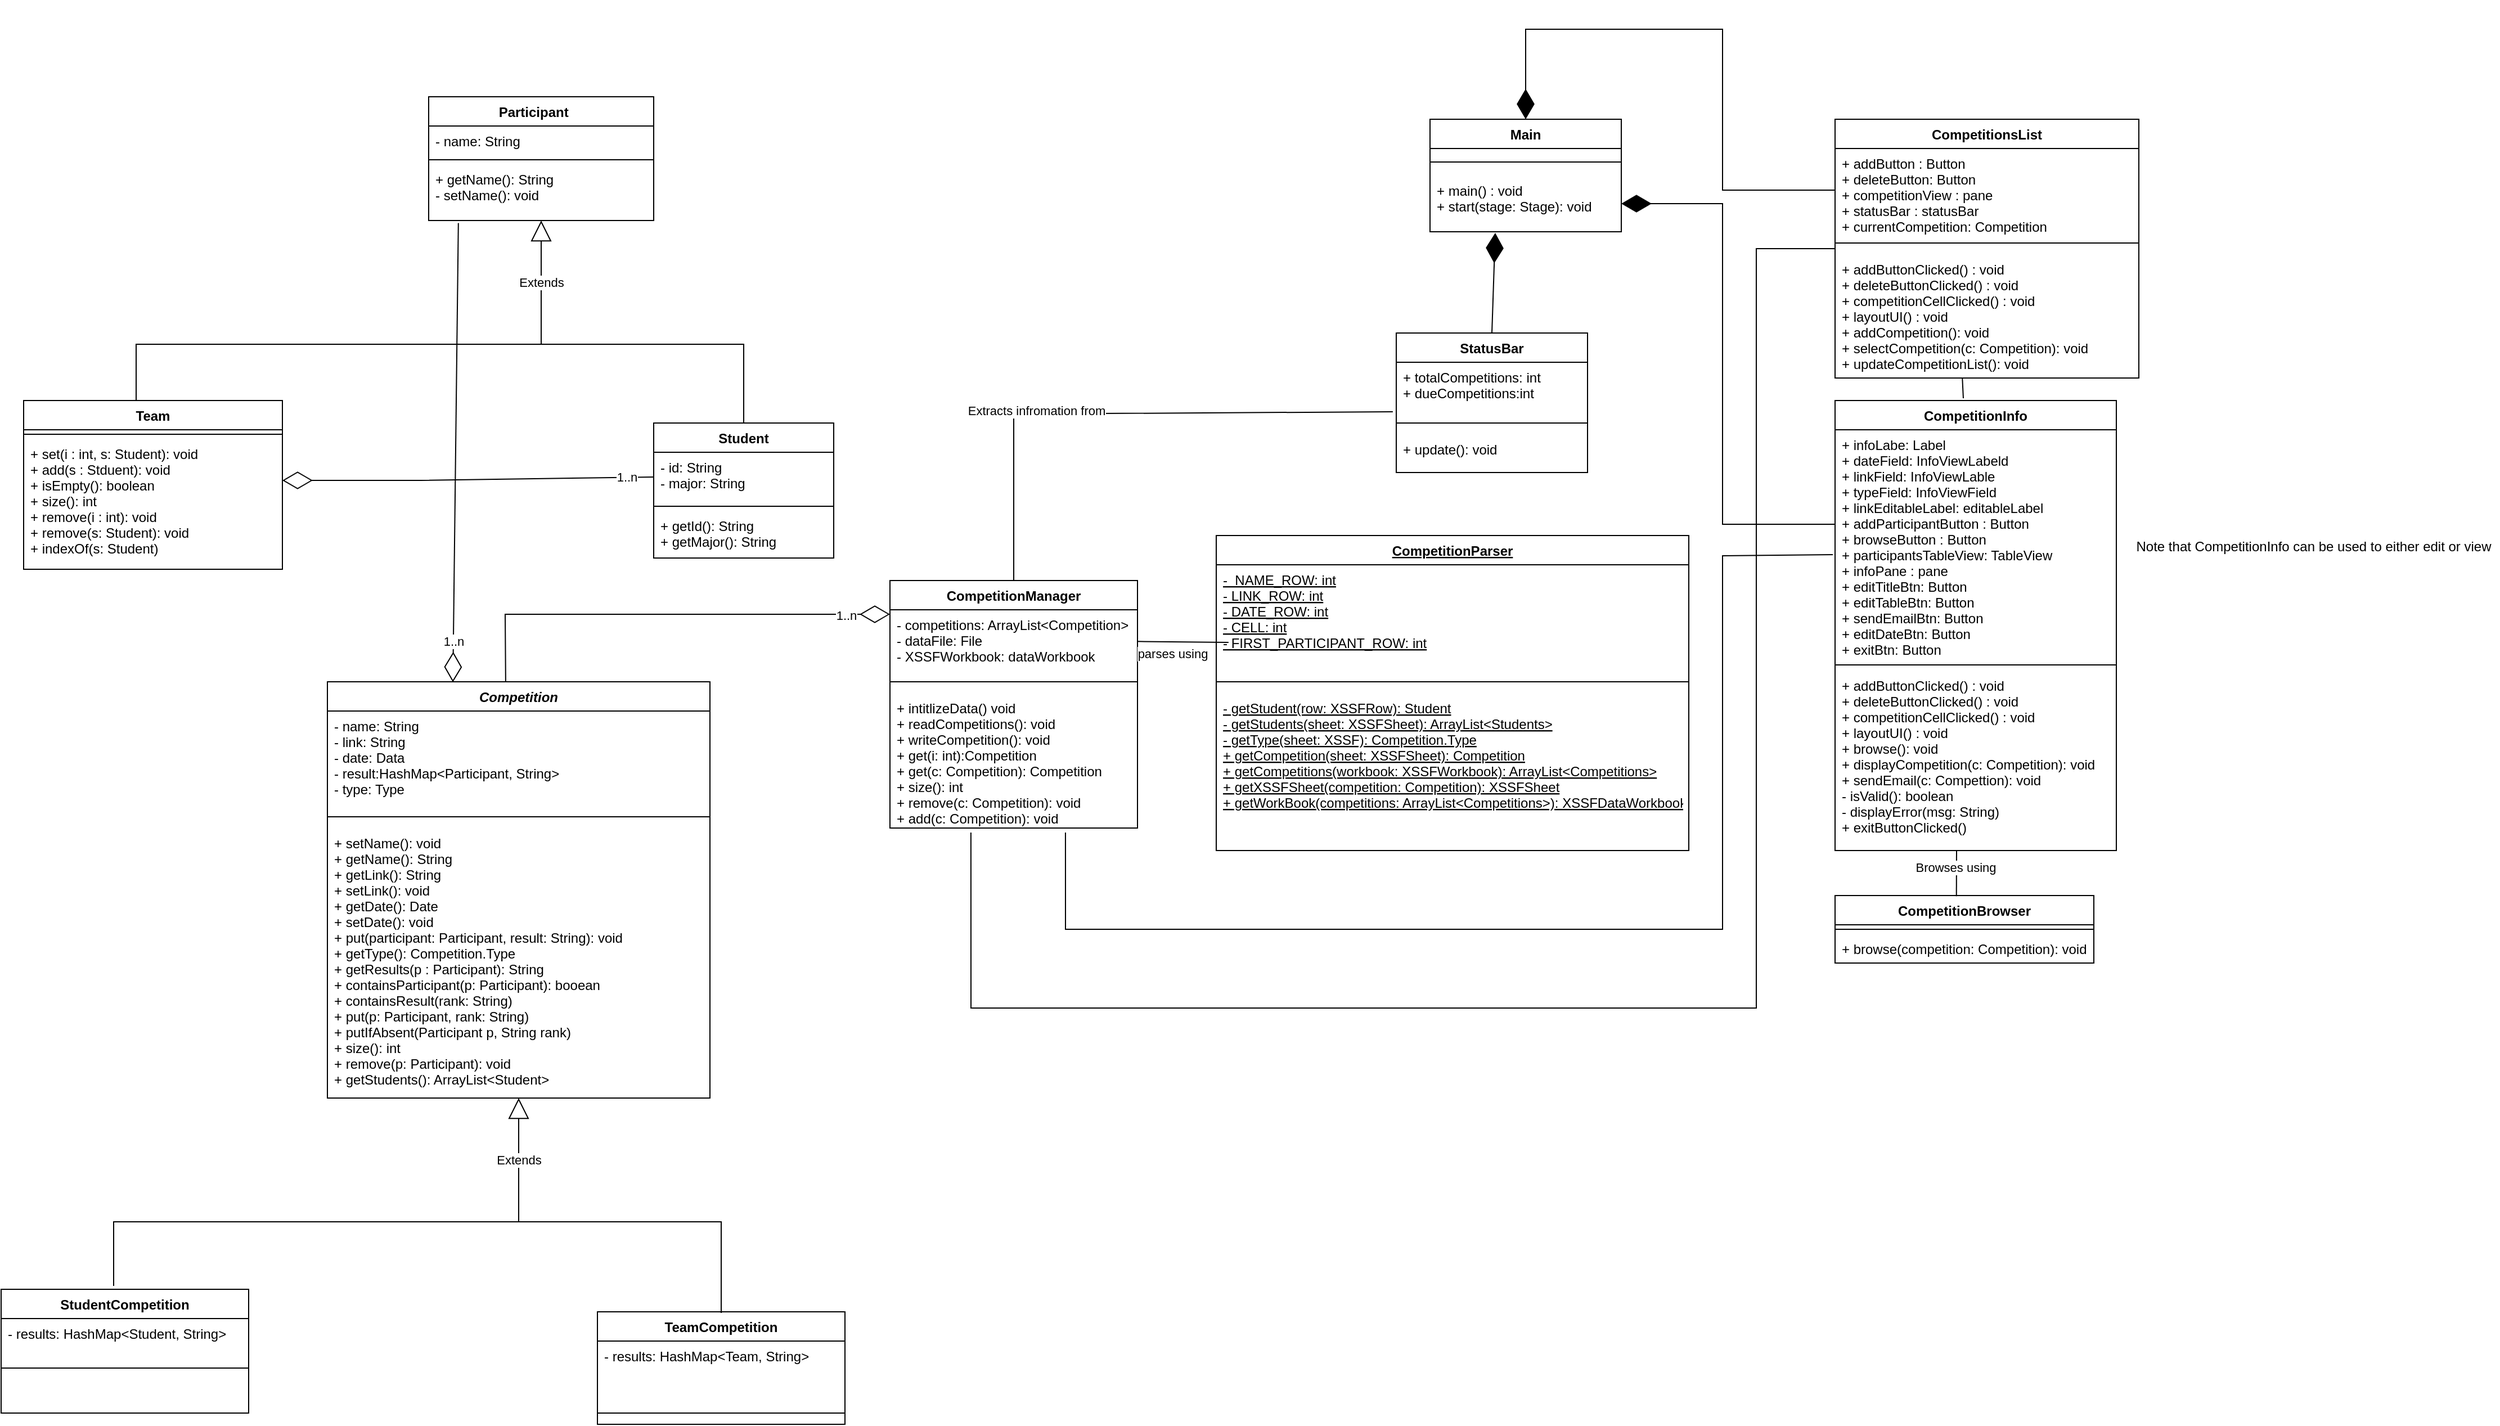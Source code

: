 <mxfile version="15.8.5" type="device"><diagram id="GxxrP0lvxAbWxJMTPrHu" name="Page-1"><mxGraphModel dx="2519" dy="1574" grid="1" gridSize="10" guides="1" tooltips="1" connect="1" arrows="1" fold="1" page="1" pageScale="1" pageWidth="827" pageHeight="1169" math="0" shadow="0"><root><mxCell id="0"/><mxCell id="1" parent="0"/><mxCell id="EJnaUkzqWR3YQyQ7dOgF-1" value="Main" style="swimlane;fontStyle=1;align=center;verticalAlign=top;childLayout=stackLayout;horizontal=1;startSize=26;horizontalStack=0;resizeParent=1;resizeParentMax=0;resizeLast=0;collapsible=1;marginBottom=0;" parent="1" vertex="1"><mxGeometry x="100" width="170" height="100" as="geometry"/></mxCell><mxCell id="EJnaUkzqWR3YQyQ7dOgF-3" value="" style="line;strokeWidth=1;fillColor=none;align=left;verticalAlign=middle;spacingTop=-1;spacingLeft=3;spacingRight=3;rotatable=0;labelPosition=right;points=[];portConstraint=eastwest;" parent="EJnaUkzqWR3YQyQ7dOgF-1" vertex="1"><mxGeometry y="26" width="170" height="24" as="geometry"/></mxCell><mxCell id="QGG74kZx5etVXOkYBk9g-1" value="+ main() : void&#xA;+ start(stage: Stage): void&#xA;" style="text;strokeColor=none;fillColor=none;align=left;verticalAlign=top;spacingLeft=4;spacingRight=4;overflow=hidden;rotatable=0;points=[[0,0.5],[1,0.5]];portConstraint=eastwest;fontStyle=0" parent="EJnaUkzqWR3YQyQ7dOgF-1" vertex="1"><mxGeometry y="50" width="170" height="50" as="geometry"/></mxCell><mxCell id="EJnaUkzqWR3YQyQ7dOgF-13" value="CompetitionsList" style="swimlane;fontStyle=1;align=center;verticalAlign=top;childLayout=stackLayout;horizontal=1;startSize=26;horizontalStack=0;resizeParent=1;resizeParentMax=0;resizeLast=0;collapsible=1;marginBottom=0;" parent="1" vertex="1"><mxGeometry x="460" width="270" height="230" as="geometry"/></mxCell><mxCell id="QGG74kZx5etVXOkYBk9g-5" value="+ addButton : Button&#xA;+ deleteButton: Button&#xA;+ competitionView : pane&#xA;+ statusBar : statusBar&#xA;+ currentCompetition: Competition&#xA;" style="text;strokeColor=none;fillColor=none;align=left;verticalAlign=top;spacingLeft=4;spacingRight=4;overflow=hidden;rotatable=0;points=[[0,0.5],[1,0.5]];portConstraint=eastwest;" parent="EJnaUkzqWR3YQyQ7dOgF-13" vertex="1"><mxGeometry y="26" width="270" height="74" as="geometry"/></mxCell><mxCell id="EJnaUkzqWR3YQyQ7dOgF-15" value="" style="line;strokeWidth=1;fillColor=none;align=left;verticalAlign=middle;spacingTop=-1;spacingLeft=3;spacingRight=3;rotatable=0;labelPosition=right;points=[];portConstraint=eastwest;" parent="EJnaUkzqWR3YQyQ7dOgF-13" vertex="1"><mxGeometry y="100" width="270" height="20" as="geometry"/></mxCell><mxCell id="EJnaUkzqWR3YQyQ7dOgF-16" value="+ addButtonClicked() : void&#xA;+ deleteButtonClicked() : void&#xA;+ competitionCellClicked() : void&#xA;+ layoutUI() : void&#xA;+ addCompetition(): void&#xA;+ selectCompetition(c: Competition): void&#xA;+ updateCompetitionList(): void&#xA;&#xA;&#xA;&#xA;&#xA;" style="text;strokeColor=none;fillColor=none;align=left;verticalAlign=top;spacingLeft=4;spacingRight=4;overflow=hidden;rotatable=0;points=[[0,0.5],[1,0.5]];portConstraint=eastwest;" parent="EJnaUkzqWR3YQyQ7dOgF-13" vertex="1"><mxGeometry y="120" width="270" height="110" as="geometry"/></mxCell><mxCell id="EJnaUkzqWR3YQyQ7dOgF-33" value="Competition" style="swimlane;fontStyle=3;align=center;verticalAlign=top;childLayout=stackLayout;horizontal=1;startSize=26;horizontalStack=0;resizeParent=1;resizeParentMax=0;resizeLast=0;collapsible=1;marginBottom=0;" parent="1" vertex="1"><mxGeometry x="-880" y="500" width="340" height="370" as="geometry"/></mxCell><mxCell id="EJnaUkzqWR3YQyQ7dOgF-34" value="- name: String&#xA;- link: String&#xA;- date: Data&#xA;- result:HashMap&lt;Participant, String&gt;&#xA;- type: Type" style="text;strokeColor=none;fillColor=none;align=left;verticalAlign=top;spacingLeft=4;spacingRight=4;overflow=hidden;rotatable=0;points=[[0,0.5],[1,0.5]];portConstraint=eastwest;fontStyle=0" parent="EJnaUkzqWR3YQyQ7dOgF-33" vertex="1"><mxGeometry y="26" width="340" height="84" as="geometry"/></mxCell><mxCell id="EJnaUkzqWR3YQyQ7dOgF-35" value="" style="line;strokeWidth=1;fillColor=none;align=left;verticalAlign=middle;spacingTop=-1;spacingLeft=3;spacingRight=3;rotatable=0;labelPosition=right;points=[];portConstraint=eastwest;" parent="EJnaUkzqWR3YQyQ7dOgF-33" vertex="1"><mxGeometry y="110" width="340" height="20" as="geometry"/></mxCell><mxCell id="EJnaUkzqWR3YQyQ7dOgF-36" value="+ setName(): void&#xA;+ getName(): String&#xA;+ getLink(): String&#xA;+ setLink(): void&#xA;+ getDate(): Date&#xA;+ setDate(): void&#xA;+ put(participant: Participant, result: String): void&#xA;+ getType(): Competition.Type&#xA;+ getResults(p : Participant): String&#xA;+ containsParticipant(p: Participant): booean&#xA;+ containsResult(rank: String)&#xA;+ put(p: Participant, rank: String)&#xA;+ putIfAbsent(Participant p, String rank)&#xA;+ size(): int&#xA;+ remove(p: Participant): void&#xA;+ getStudents(): ArrayList&lt;Student&gt;&#xA;&#xA;&#xA;&#xA;&#xA;&#xA;" style="text;strokeColor=none;fillColor=none;align=left;verticalAlign=top;spacingLeft=4;spacingRight=4;overflow=hidden;rotatable=0;points=[[0,0.5],[1,0.5]];portConstraint=eastwest;" parent="EJnaUkzqWR3YQyQ7dOgF-33" vertex="1"><mxGeometry y="130" width="340" height="240" as="geometry"/></mxCell><mxCell id="QGG74kZx5etVXOkYBk9g-6" value="CompetitionInfo" style="swimlane;fontStyle=1;align=center;verticalAlign=top;childLayout=stackLayout;horizontal=1;startSize=26;horizontalStack=0;resizeParent=1;resizeParentMax=0;resizeLast=0;collapsible=1;marginBottom=0;" parent="1" vertex="1"><mxGeometry x="460" y="250" width="250" height="400" as="geometry"/></mxCell><mxCell id="QGG74kZx5etVXOkYBk9g-7" value="+ infoLabe: Label&#xA;+ dateField: InfoViewLabeld&#xA;+ linkField: InfoViewLable&#xA;+ typeField: InfoViewField&#xA;+ linkEditableLabel: editableLabel&#xA;+ addParticipantButton : Button&#xA;+ browseButton : Button&#xA;+ participantsTableView: TableView&#xA;+ infoPane : pane&#xA;+ editTitleBtn: Button&#xA;+ editTableBtn: Button&#xA;+ sendEmailBtn: Button&#xA;+ editDateBtn: Button&#xA;+ exitBtn: Button&#xA;&#xA;&#xA;" style="text;strokeColor=none;fillColor=none;align=left;verticalAlign=top;spacingLeft=4;spacingRight=4;overflow=hidden;rotatable=0;points=[[0,0.5],[1,0.5]];portConstraint=eastwest;" parent="QGG74kZx5etVXOkYBk9g-6" vertex="1"><mxGeometry y="26" width="250" height="204" as="geometry"/></mxCell><mxCell id="QGG74kZx5etVXOkYBk9g-8" value="" style="line;strokeWidth=1;fillColor=none;align=left;verticalAlign=middle;spacingTop=-1;spacingLeft=3;spacingRight=3;rotatable=0;labelPosition=right;points=[];portConstraint=eastwest;" parent="QGG74kZx5etVXOkYBk9g-6" vertex="1"><mxGeometry y="230" width="250" height="10" as="geometry"/></mxCell><mxCell id="QGG74kZx5etVXOkYBk9g-9" value="+ addButtonClicked() : void&#xA;+ deleteButtonClicked() : void&#xA;+ competitionCellClicked() : void&#xA;+ layoutUI() : void&#xA;+ browse(): void&#xA;+ displayCompetition(c: Competition): void&#xA;+ sendEmail(c: Compettion): void&#xA;- isValid(): boolean&#xA;- displayError(msg: String)&#xA;+ exitButtonClicked()&#xA;" style="text;strokeColor=none;fillColor=none;align=left;verticalAlign=top;spacingLeft=4;spacingRight=4;overflow=hidden;rotatable=0;points=[[0,0.5],[1,0.5]];portConstraint=eastwest;" parent="QGG74kZx5etVXOkYBk9g-6" vertex="1"><mxGeometry y="240" width="250" height="160" as="geometry"/></mxCell><mxCell id="0c5YRF4WHMTncs785dVi-13" value="CompetitionManager" style="swimlane;fontStyle=1;align=center;verticalAlign=top;childLayout=stackLayout;horizontal=1;startSize=26;horizontalStack=0;resizeParent=1;resizeParentMax=0;resizeLast=0;collapsible=1;marginBottom=0;" parent="1" vertex="1"><mxGeometry x="-380" y="410" width="220" height="220" as="geometry"/></mxCell><mxCell id="0c5YRF4WHMTncs785dVi-14" value="- competitions: ArrayList&lt;Competition&gt;&#xA;- dataFile: File&#xA;- XSSFWorkbook: dataWorkbook&#xA;" style="text;strokeColor=none;fillColor=none;align=left;verticalAlign=top;spacingLeft=4;spacingRight=4;overflow=hidden;rotatable=0;points=[[0,0.5],[1,0.5]];portConstraint=eastwest;fontStyle=0" parent="0c5YRF4WHMTncs785dVi-13" vertex="1"><mxGeometry y="26" width="220" height="54" as="geometry"/></mxCell><mxCell id="0c5YRF4WHMTncs785dVi-15" value="" style="line;strokeWidth=1;fillColor=none;align=left;verticalAlign=middle;spacingTop=-1;spacingLeft=3;spacingRight=3;rotatable=0;labelPosition=right;points=[];portConstraint=eastwest;" parent="0c5YRF4WHMTncs785dVi-13" vertex="1"><mxGeometry y="80" width="220" height="20" as="geometry"/></mxCell><mxCell id="0c5YRF4WHMTncs785dVi-16" value="+ intitlizeData() void&#xA;+ readCompetitions(): void&#xA;+ writeCompetition(): void&#xA;+ get(i: int):Competition&#xA;+ get(c: Competition): Competition&#xA;+ size(): int&#xA;+ remove(c: Competition): void&#xA;+ add(c: Competition): void&#xA;&#xA;&#xA;" style="text;strokeColor=none;fillColor=none;align=left;verticalAlign=top;spacingLeft=4;spacingRight=4;overflow=hidden;rotatable=0;points=[[0,0.5],[1,0.5]];portConstraint=eastwest;" parent="0c5YRF4WHMTncs785dVi-13" vertex="1"><mxGeometry y="100" width="220" height="120" as="geometry"/></mxCell><mxCell id="0c5YRF4WHMTncs785dVi-21" value="TeamCompetition" style="swimlane;fontStyle=1;align=center;verticalAlign=top;childLayout=stackLayout;horizontal=1;startSize=26;horizontalStack=0;resizeParent=1;resizeParentMax=0;resizeLast=0;collapsible=1;marginBottom=0;" parent="1" vertex="1"><mxGeometry x="-640" y="1060" width="220" height="100" as="geometry"/></mxCell><mxCell id="0c5YRF4WHMTncs785dVi-22" value="- results: HashMap&lt;Team, String&gt;" style="text;strokeColor=none;fillColor=none;align=left;verticalAlign=top;spacingLeft=4;spacingRight=4;overflow=hidden;rotatable=0;points=[[0,0.5],[1,0.5]];portConstraint=eastwest;fontStyle=0" parent="0c5YRF4WHMTncs785dVi-21" vertex="1"><mxGeometry y="26" width="220" height="54" as="geometry"/></mxCell><mxCell id="0c5YRF4WHMTncs785dVi-23" value="" style="line;strokeWidth=1;fillColor=none;align=left;verticalAlign=middle;spacingTop=-1;spacingLeft=3;spacingRight=3;rotatable=0;labelPosition=right;points=[];portConstraint=eastwest;" parent="0c5YRF4WHMTncs785dVi-21" vertex="1"><mxGeometry y="80" width="220" height="20" as="geometry"/></mxCell><mxCell id="0c5YRF4WHMTncs785dVi-25" value="CompetitionParser" style="swimlane;fontStyle=5;align=center;verticalAlign=top;childLayout=stackLayout;horizontal=1;startSize=26;horizontalStack=0;resizeParent=1;resizeParentMax=0;resizeLast=0;collapsible=1;marginBottom=0;" parent="1" vertex="1"><mxGeometry x="-90" y="370" width="420" height="280" as="geometry"/></mxCell><mxCell id="0c5YRF4WHMTncs785dVi-26" value="-  NAME_ROW: int&#xA;-  LINK_ROW: int&#xA;-  DATE_ROW: int&#xA;-  CELL: int&#xA;- FIRST_PARTICIPANT_ROW: int&#xA;" style="text;strokeColor=none;fillColor=none;align=left;verticalAlign=top;spacingLeft=4;spacingRight=4;overflow=hidden;rotatable=0;points=[[0,0.5],[1,0.5]];portConstraint=eastwest;fontStyle=4" parent="0c5YRF4WHMTncs785dVi-25" vertex="1"><mxGeometry y="26" width="420" height="94" as="geometry"/></mxCell><mxCell id="0c5YRF4WHMTncs785dVi-27" value="" style="line;strokeWidth=1;fillColor=none;align=left;verticalAlign=middle;spacingTop=-1;spacingLeft=3;spacingRight=3;rotatable=0;labelPosition=right;points=[];portConstraint=eastwest;" parent="0c5YRF4WHMTncs785dVi-25" vertex="1"><mxGeometry y="120" width="420" height="20" as="geometry"/></mxCell><mxCell id="0c5YRF4WHMTncs785dVi-28" value="- getStudent(row: XSSFRow): Student&#xA;- getStudents(sheet: XSSFSheet): ArrayList&lt;Students&gt;&#xA;- getType(sheet: XSSF): Competition.Type&#xA;+ getCompetition(sheet: XSSFSheet): Competition&#xA;+ getCompetitions(workbook: XSSFWorkbook): ArrayList&lt;Competitions&gt;&#xA;+ getXSSFSheet(competition: Competition): XSSFSheet&#xA;+ getWorkBook(competitions: ArrayList&lt;Competitions&gt;): XSSFDataWorkbook &#xA;" style="text;strokeColor=none;fillColor=none;align=left;verticalAlign=top;spacingLeft=4;spacingRight=4;overflow=hidden;rotatable=0;points=[[0,0.5],[1,0.5]];portConstraint=eastwest;fontStyle=4" parent="0c5YRF4WHMTncs785dVi-25" vertex="1"><mxGeometry y="140" width="420" height="140" as="geometry"/></mxCell><mxCell id="0c5YRF4WHMTncs785dVi-29" value="StudentCompetition" style="swimlane;fontStyle=1;align=center;verticalAlign=top;childLayout=stackLayout;horizontal=1;startSize=26;horizontalStack=0;resizeParent=1;resizeParentMax=0;resizeLast=0;collapsible=1;marginBottom=0;" parent="1" vertex="1"><mxGeometry x="-1170" y="1040" width="220" height="110" as="geometry"/></mxCell><mxCell id="0c5YRF4WHMTncs785dVi-30" value="- results: HashMap&lt;Student, String&gt;" style="text;strokeColor=none;fillColor=none;align=left;verticalAlign=top;spacingLeft=4;spacingRight=4;overflow=hidden;rotatable=0;points=[[0,0.5],[1,0.5]];portConstraint=eastwest;fontStyle=0" parent="0c5YRF4WHMTncs785dVi-29" vertex="1"><mxGeometry y="26" width="220" height="34" as="geometry"/></mxCell><mxCell id="0c5YRF4WHMTncs785dVi-31" value="" style="line;strokeWidth=1;fillColor=none;align=left;verticalAlign=middle;spacingTop=-1;spacingLeft=3;spacingRight=3;rotatable=0;labelPosition=right;points=[];portConstraint=eastwest;" parent="0c5YRF4WHMTncs785dVi-29" vertex="1"><mxGeometry y="60" width="220" height="20" as="geometry"/></mxCell><mxCell id="0c5YRF4WHMTncs785dVi-32" value="&#xA;" style="text;strokeColor=none;fillColor=none;align=left;verticalAlign=top;spacingLeft=4;spacingRight=4;overflow=hidden;rotatable=0;points=[[0,0.5],[1,0.5]];portConstraint=eastwest;" parent="0c5YRF4WHMTncs785dVi-29" vertex="1"><mxGeometry y="80" width="220" height="30" as="geometry"/></mxCell><mxCell id="6HsjpcbzOpORPiPXT8NS-8" value="Extends" style="endArrow=block;endSize=16;endFill=0;html=1;rounded=0;entryX=0.5;entryY=1;entryDx=0;entryDy=0;" parent="1" edge="1"><mxGeometry width="160" relative="1" as="geometry"><mxPoint x="-690" y="200" as="sourcePoint"/><mxPoint x="-690" y="90" as="targetPoint"/></mxGeometry></mxCell><mxCell id="6HsjpcbzOpORPiPXT8NS-10" value="" style="endArrow=none;html=1;rounded=0;exitX=0.5;exitY=0;exitDx=0;exitDy=0;" parent="1" edge="1"><mxGeometry width="50" height="50" relative="1" as="geometry"><mxPoint x="-1050" y="257" as="sourcePoint"/><mxPoint x="-690" y="200" as="targetPoint"/><Array as="points"><mxPoint x="-1050" y="200"/></Array></mxGeometry></mxCell><mxCell id="6HsjpcbzOpORPiPXT8NS-11" value="" style="endArrow=none;html=1;rounded=0;exitX=0.5;exitY=0;exitDx=0;exitDy=0;" parent="1" edge="1"><mxGeometry width="50" height="50" relative="1" as="geometry"><mxPoint x="-510" y="281" as="sourcePoint"/><mxPoint x="-690" y="200" as="targetPoint"/><Array as="points"><mxPoint x="-510" y="200"/></Array></mxGeometry></mxCell><mxCell id="6HsjpcbzOpORPiPXT8NS-17" value="" style="endArrow=diamondThin;endFill=0;endSize=24;html=1;rounded=0;entryX=1;entryY=0.319;entryDx=0;entryDy=0;entryPerimeter=0;exitX=0;exitY=0.5;exitDx=0;exitDy=0;" parent="1" source="6HsjpcbzOpORPiPXT8NS-29" target="6HsjpcbzOpORPiPXT8NS-36" edge="1"><mxGeometry width="160" relative="1" as="geometry"><mxPoint x="-630" y="329" as="sourcePoint"/><mxPoint x="-873.92" y="385.668" as="targetPoint"/><Array as="points"><mxPoint x="-797" y="321"/></Array></mxGeometry></mxCell><mxCell id="VfqzEj0OTGTTC5FNFpXB-12" value="1..n" style="edgeLabel;html=1;align=center;verticalAlign=middle;resizable=0;points=[];" parent="6HsjpcbzOpORPiPXT8NS-17" vertex="1" connectable="0"><mxGeometry x="-0.855" y="-1" relative="1" as="geometry"><mxPoint as="offset"/></mxGeometry></mxCell><mxCell id="6HsjpcbzOpORPiPXT8NS-28" value="Student" style="swimlane;fontStyle=1;align=center;verticalAlign=top;childLayout=stackLayout;horizontal=1;startSize=26;horizontalStack=0;resizeParent=1;resizeParentMax=0;resizeLast=0;collapsible=1;marginBottom=0;" parent="1" vertex="1"><mxGeometry x="-590" y="270" width="160" height="120" as="geometry"/></mxCell><mxCell id="6HsjpcbzOpORPiPXT8NS-29" value="- id: String&#xA;- major: String&#xA;" style="text;strokeColor=none;fillColor=none;align=left;verticalAlign=top;spacingLeft=4;spacingRight=4;overflow=hidden;rotatable=0;points=[[0,0.5],[1,0.5]];portConstraint=eastwest;" parent="6HsjpcbzOpORPiPXT8NS-28" vertex="1"><mxGeometry y="26" width="160" height="44" as="geometry"/></mxCell><mxCell id="6HsjpcbzOpORPiPXT8NS-30" value="" style="line;strokeWidth=1;fillColor=none;align=left;verticalAlign=middle;spacingTop=-1;spacingLeft=3;spacingRight=3;rotatable=0;labelPosition=right;points=[];portConstraint=eastwest;" parent="6HsjpcbzOpORPiPXT8NS-28" vertex="1"><mxGeometry y="70" width="160" height="8" as="geometry"/></mxCell><mxCell id="6HsjpcbzOpORPiPXT8NS-31" value="+ getId(): String&#xA;+ getMajor(): String&#xA;" style="text;strokeColor=none;fillColor=none;align=left;verticalAlign=top;spacingLeft=4;spacingRight=4;overflow=hidden;rotatable=0;points=[[0,0.5],[1,0.5]];portConstraint=eastwest;" parent="6HsjpcbzOpORPiPXT8NS-28" vertex="1"><mxGeometry y="78" width="160" height="42" as="geometry"/></mxCell><mxCell id="6HsjpcbzOpORPiPXT8NS-33" value="Team" style="swimlane;fontStyle=1;align=center;verticalAlign=top;childLayout=stackLayout;horizontal=1;startSize=26;horizontalStack=0;resizeParent=1;resizeParentMax=0;resizeLast=0;collapsible=1;marginBottom=0;" parent="1" vertex="1"><mxGeometry x="-1150" y="250" width="230" height="150" as="geometry"/></mxCell><mxCell id="6HsjpcbzOpORPiPXT8NS-35" value="" style="line;strokeWidth=1;fillColor=none;align=left;verticalAlign=middle;spacingTop=-1;spacingLeft=3;spacingRight=3;rotatable=0;labelPosition=right;points=[];portConstraint=eastwest;" parent="6HsjpcbzOpORPiPXT8NS-33" vertex="1"><mxGeometry y="26" width="230" height="8" as="geometry"/></mxCell><mxCell id="6HsjpcbzOpORPiPXT8NS-36" value="+ set(i : int, s: Student): void&#xA;+ add(s : Stduent): void&#xA;+ isEmpty(): boolean&#xA;+ size(): int&#xA;+ remove(i : int): void&#xA;+ remove(s: Student): void&#xA;+ indexOf(s: Student)" style="text;strokeColor=none;fillColor=none;align=left;verticalAlign=top;spacingLeft=4;spacingRight=4;overflow=hidden;rotatable=0;points=[[0,0.5],[1,0.5]];portConstraint=eastwest;" parent="6HsjpcbzOpORPiPXT8NS-33" vertex="1"><mxGeometry y="34" width="230" height="116" as="geometry"/></mxCell><mxCell id="6HsjpcbzOpORPiPXT8NS-37" value="Participant    " style="swimlane;fontStyle=1;align=center;verticalAlign=top;childLayout=stackLayout;horizontal=1;startSize=26;horizontalStack=0;resizeParent=1;resizeParentMax=0;resizeLast=0;collapsible=1;marginBottom=0;" parent="1" vertex="1"><mxGeometry x="-790" y="-20" width="200" height="110" as="geometry"/></mxCell><mxCell id="6HsjpcbzOpORPiPXT8NS-38" value="- name: String" style="text;strokeColor=none;fillColor=none;align=left;verticalAlign=top;spacingLeft=4;spacingRight=4;overflow=hidden;rotatable=0;points=[[0,0.5],[1,0.5]];portConstraint=eastwest;" parent="6HsjpcbzOpORPiPXT8NS-37" vertex="1"><mxGeometry y="26" width="200" height="26" as="geometry"/></mxCell><mxCell id="6HsjpcbzOpORPiPXT8NS-39" value="" style="line;strokeWidth=1;fillColor=none;align=left;verticalAlign=middle;spacingTop=-1;spacingLeft=3;spacingRight=3;rotatable=0;labelPosition=right;points=[];portConstraint=eastwest;" parent="6HsjpcbzOpORPiPXT8NS-37" vertex="1"><mxGeometry y="52" width="200" height="8" as="geometry"/></mxCell><mxCell id="6HsjpcbzOpORPiPXT8NS-40" value="+ getName(): String&#xA;- setName(): void&#xA;" style="text;strokeColor=none;fillColor=none;align=left;verticalAlign=top;spacingLeft=4;spacingRight=4;overflow=hidden;rotatable=0;points=[[0,0.5],[1,0.5]];portConstraint=eastwest;" parent="6HsjpcbzOpORPiPXT8NS-37" vertex="1"><mxGeometry y="60" width="200" height="50" as="geometry"/></mxCell><mxCell id="1q_wQC3C_rtbA6xubm2z-1" value="Extends" style="endArrow=block;endSize=16;endFill=0;html=1;rounded=0;entryX=0.5;entryY=1;entryDx=0;entryDy=0;" parent="1" edge="1"><mxGeometry width="160" relative="1" as="geometry"><mxPoint x="-710" y="980" as="sourcePoint"/><mxPoint x="-710" y="870" as="targetPoint"/></mxGeometry></mxCell><mxCell id="1q_wQC3C_rtbA6xubm2z-2" value="" style="endArrow=none;html=1;rounded=0;exitX=0.5;exitY=0;exitDx=0;exitDy=0;" parent="1" edge="1"><mxGeometry width="50" height="50" relative="1" as="geometry"><mxPoint x="-1070" y="1037" as="sourcePoint"/><mxPoint x="-710" y="980" as="targetPoint"/><Array as="points"><mxPoint x="-1070" y="980"/></Array></mxGeometry></mxCell><mxCell id="1q_wQC3C_rtbA6xubm2z-3" value="" style="endArrow=none;html=1;rounded=0;exitX=0.5;exitY=0;exitDx=0;exitDy=0;" parent="1" edge="1"><mxGeometry width="50" height="50" relative="1" as="geometry"><mxPoint x="-530" y="1061" as="sourcePoint"/><mxPoint x="-710" y="980" as="targetPoint"/><Array as="points"><mxPoint x="-530" y="980"/></Array></mxGeometry></mxCell><mxCell id="VfqzEj0OTGTTC5FNFpXB-4" value="" style="endArrow=none;html=1;rounded=0;entryX=0.026;entryY=0.734;entryDx=0;entryDy=0;entryPerimeter=0;" parent="1" source="0c5YRF4WHMTncs785dVi-14" target="0c5YRF4WHMTncs785dVi-26" edge="1"><mxGeometry width="50" height="50" relative="1" as="geometry"><mxPoint x="-60" y="580" as="sourcePoint"/><mxPoint x="-10" y="530" as="targetPoint"/></mxGeometry></mxCell><mxCell id="VfqzEj0OTGTTC5FNFpXB-10" value="parses using" style="edgeLabel;html=1;align=center;verticalAlign=middle;resizable=0;points=[];" parent="VfqzEj0OTGTTC5FNFpXB-4" vertex="1" connectable="0"><mxGeometry x="0.587" y="-2" relative="1" as="geometry"><mxPoint x="-33" y="8" as="offset"/></mxGeometry></mxCell><mxCell id="VfqzEj0OTGTTC5FNFpXB-5" value="" style="endArrow=diamondThin;endFill=0;endSize=24;html=1;rounded=0;exitX=0.466;exitY=0.001;exitDx=0;exitDy=0;exitPerimeter=0;" parent="1" source="EJnaUkzqWR3YQyQ7dOgF-33" edge="1"><mxGeometry width="160" relative="1" as="geometry"><mxPoint x="-730" y="370" as="sourcePoint"/><mxPoint x="-380" y="440" as="targetPoint"/><Array as="points"><mxPoint x="-722" y="440"/></Array></mxGeometry></mxCell><mxCell id="VfqzEj0OTGTTC5FNFpXB-9" value="1..n" style="edgeLabel;html=1;align=center;verticalAlign=middle;resizable=0;points=[];" parent="VfqzEj0OTGTTC5FNFpXB-5" vertex="1" connectable="0"><mxGeometry x="0.804" y="-1" relative="1" as="geometry"><mxPoint as="offset"/></mxGeometry></mxCell><mxCell id="VfqzEj0OTGTTC5FNFpXB-7" value="" style="endArrow=diamondThin;endFill=0;endSize=24;html=1;rounded=0;exitX=0.132;exitY=1.045;exitDx=0;exitDy=0;exitPerimeter=0;entryX=0.328;entryY=0.001;entryDx=0;entryDy=0;entryPerimeter=0;" parent="1" source="6HsjpcbzOpORPiPXT8NS-40" target="EJnaUkzqWR3YQyQ7dOgF-33" edge="1"><mxGeometry width="160" relative="1" as="geometry"><mxPoint x="-850" y="310" as="sourcePoint"/><mxPoint x="-690" y="310" as="targetPoint"/></mxGeometry></mxCell><mxCell id="VfqzEj0OTGTTC5FNFpXB-8" value="1..n" style="edgeLabel;html=1;align=center;verticalAlign=middle;resizable=0;points=[];" parent="VfqzEj0OTGTTC5FNFpXB-7" vertex="1" connectable="0"><mxGeometry x="0.697" y="-1" relative="1" as="geometry"><mxPoint y="25" as="offset"/></mxGeometry></mxCell><mxCell id="VfqzEj0OTGTTC5FNFpXB-13" value="CompetitionBrowser" style="swimlane;fontStyle=1;align=center;verticalAlign=top;childLayout=stackLayout;horizontal=1;startSize=26;horizontalStack=0;resizeParent=1;resizeParentMax=0;resizeLast=0;collapsible=1;marginBottom=0;" parent="1" vertex="1"><mxGeometry x="460" y="690" width="230" height="60" as="geometry"/></mxCell><mxCell id="VfqzEj0OTGTTC5FNFpXB-15" value="" style="line;strokeWidth=1;fillColor=none;align=left;verticalAlign=middle;spacingTop=-1;spacingLeft=3;spacingRight=3;rotatable=0;labelPosition=right;points=[];portConstraint=eastwest;" parent="VfqzEj0OTGTTC5FNFpXB-13" vertex="1"><mxGeometry y="26" width="230" height="8" as="geometry"/></mxCell><mxCell id="VfqzEj0OTGTTC5FNFpXB-16" value="+ browse(competition: Competition): void" style="text;strokeColor=none;fillColor=none;align=left;verticalAlign=top;spacingLeft=4;spacingRight=4;overflow=hidden;rotatable=0;points=[[0,0.5],[1,0.5]];portConstraint=eastwest;" parent="VfqzEj0OTGTTC5FNFpXB-13" vertex="1"><mxGeometry y="34" width="230" height="26" as="geometry"/></mxCell><mxCell id="VfqzEj0OTGTTC5FNFpXB-17" value="" style="endArrow=none;html=1;rounded=0;exitX=0.469;exitY=0.011;exitDx=0;exitDy=0;exitPerimeter=0;entryX=0.432;entryY=1;entryDx=0;entryDy=0;entryPerimeter=0;" parent="1" source="VfqzEj0OTGTTC5FNFpXB-13" target="QGG74kZx5etVXOkYBk9g-9" edge="1"><mxGeometry width="50" height="50" relative="1" as="geometry"><mxPoint x="450" y="420" as="sourcePoint"/><mxPoint x="500" y="370" as="targetPoint"/></mxGeometry></mxCell><mxCell id="VfqzEj0OTGTTC5FNFpXB-28" value="Browses using" style="edgeLabel;html=1;align=center;verticalAlign=middle;resizable=0;points=[];" parent="VfqzEj0OTGTTC5FNFpXB-17" vertex="1" connectable="0"><mxGeometry x="0.252" y="1" relative="1" as="geometry"><mxPoint as="offset"/></mxGeometry></mxCell><mxCell id="VfqzEj0OTGTTC5FNFpXB-22" value="" style="endArrow=none;html=1;rounded=0;exitX=0.456;exitY=-0.005;exitDx=0;exitDy=0;exitPerimeter=0;entryX=0.419;entryY=1;entryDx=0;entryDy=0;entryPerimeter=0;" parent="1" source="QGG74kZx5etVXOkYBk9g-6" target="EJnaUkzqWR3YQyQ7dOgF-16" edge="1"><mxGeometry width="50" height="50" relative="1" as="geometry"><mxPoint x="370" y="230" as="sourcePoint"/><mxPoint x="420" y="180" as="targetPoint"/></mxGeometry></mxCell><mxCell id="VfqzEj0OTGTTC5FNFpXB-23" value="Note that CompetitionInfo can be used to either edit or view" style="text;html=1;align=center;verticalAlign=middle;resizable=0;points=[];autosize=1;strokeColor=none;fillColor=none;" parent="1" vertex="1"><mxGeometry x="720" y="370" width="330" height="20" as="geometry"/></mxCell><mxCell id="VfqzEj0OTGTTC5FNFpXB-34" value="" style="endArrow=none;html=1;rounded=0;exitX=0.5;exitY=0;exitDx=0;exitDy=0;entryX=-0.018;entryY=1;entryDx=0;entryDy=0;entryPerimeter=0;" parent="1" source="0c5YRF4WHMTncs785dVi-13" target="VfqzEj0OTGTTC5FNFpXB-39" edge="1"><mxGeometry width="50" height="50" relative="1" as="geometry"><mxPoint x="-30" y="380" as="sourcePoint"/><mxPoint x="55" y="288" as="targetPoint"/><Array as="points"><mxPoint x="-270" y="262"/></Array></mxGeometry></mxCell><mxCell id="VfqzEj0OTGTTC5FNFpXB-36" value="Extracts infromation from" style="edgeLabel;html=1;align=center;verticalAlign=middle;resizable=0;points=[];" parent="VfqzEj0OTGTTC5FNFpXB-34" vertex="1" connectable="0"><mxGeometry x="0.603" relative="1" as="geometry"><mxPoint x="-221" y="-2" as="offset"/></mxGeometry></mxCell><mxCell id="VfqzEj0OTGTTC5FNFpXB-38" value="StatusBar" style="swimlane;fontStyle=1;align=center;verticalAlign=top;childLayout=stackLayout;horizontal=1;startSize=26;horizontalStack=0;resizeParent=1;resizeParentMax=0;resizeLast=0;collapsible=1;marginBottom=0;" parent="1" vertex="1"><mxGeometry x="70" y="190" width="170" height="124" as="geometry"/></mxCell><mxCell id="VfqzEj0OTGTTC5FNFpXB-39" value="+ totalCompetitions: int&#xA;+ dueCompetitions:int&#xA;" style="text;strokeColor=none;fillColor=none;align=left;verticalAlign=top;spacingLeft=4;spacingRight=4;overflow=hidden;rotatable=0;points=[[0,0.5],[1,0.5]];portConstraint=eastwest;" parent="VfqzEj0OTGTTC5FNFpXB-38" vertex="1"><mxGeometry y="26" width="170" height="44" as="geometry"/></mxCell><mxCell id="VfqzEj0OTGTTC5FNFpXB-40" value="" style="line;strokeWidth=1;fillColor=none;align=left;verticalAlign=middle;spacingTop=-1;spacingLeft=3;spacingRight=3;rotatable=0;labelPosition=right;points=[];portConstraint=eastwest;" parent="VfqzEj0OTGTTC5FNFpXB-38" vertex="1"><mxGeometry y="70" width="170" height="20" as="geometry"/></mxCell><mxCell id="VfqzEj0OTGTTC5FNFpXB-41" value="+ update(): void" style="text;strokeColor=none;fillColor=none;align=left;verticalAlign=top;spacingLeft=4;spacingRight=4;overflow=hidden;rotatable=0;points=[[0,0.5],[1,0.5]];portConstraint=eastwest;" parent="VfqzEj0OTGTTC5FNFpXB-38" vertex="1"><mxGeometry y="90" width="170" height="34" as="geometry"/></mxCell><mxCell id="VfqzEj0OTGTTC5FNFpXB-44" value="" style="endArrow=diamondThin;endFill=1;endSize=24;html=1;rounded=0;entryX=1;entryY=0.5;entryDx=0;entryDy=0;" parent="1" target="QGG74kZx5etVXOkYBk9g-1" edge="1"><mxGeometry width="160" relative="1" as="geometry"><mxPoint x="460" y="360" as="sourcePoint"/><mxPoint x="560" y="260" as="targetPoint"/><Array as="points"><mxPoint x="360" y="360"/><mxPoint x="360" y="240"/><mxPoint x="360" y="75"/></Array></mxGeometry></mxCell><mxCell id="Azq9uCov9JC3c6e-A47C-1" value="" style="endArrow=none;html=1;rounded=0;exitX=0.709;exitY=1.033;exitDx=0;exitDy=0;entryX=-0.008;entryY=0.544;entryDx=0;entryDy=0;exitPerimeter=0;entryPerimeter=0;" parent="1" source="0c5YRF4WHMTncs785dVi-16" target="QGG74kZx5etVXOkYBk9g-7" edge="1"><mxGeometry width="50" height="50" relative="1" as="geometry"><mxPoint x="80" y="420" as="sourcePoint"/><mxPoint x="130" y="370" as="targetPoint"/><Array as="points"><mxPoint x="-224" y="720"/><mxPoint x="360" y="720"/><mxPoint x="360" y="388"/></Array></mxGeometry></mxCell><mxCell id="Azq9uCov9JC3c6e-A47C-3" value="" style="endArrow=none;html=1;rounded=0;exitX=0.327;exitY=1.033;exitDx=0;exitDy=0;exitPerimeter=0;entryX=0;entryY=0.5;entryDx=0;entryDy=0;" parent="1" source="0c5YRF4WHMTncs785dVi-16" target="EJnaUkzqWR3YQyQ7dOgF-13" edge="1"><mxGeometry width="50" height="50" relative="1" as="geometry"><mxPoint x="80" y="420" as="sourcePoint"/><mxPoint x="130" y="370" as="targetPoint"/><Array as="points"><mxPoint x="-308" y="790"/><mxPoint x="390" y="790"/><mxPoint x="390" y="115"/></Array></mxGeometry></mxCell><mxCell id="Azq9uCov9JC3c6e-A47C-4" value="" style="endArrow=diamondThin;endFill=1;endSize=24;html=1;rounded=0;exitX=0.5;exitY=0;exitDx=0;exitDy=0;entryX=0.341;entryY=1.02;entryDx=0;entryDy=0;entryPerimeter=0;" parent="1" source="VfqzEj0OTGTTC5FNFpXB-38" target="QGG74kZx5etVXOkYBk9g-1" edge="1"><mxGeometry width="160" relative="1" as="geometry"><mxPoint x="170" y="400" as="sourcePoint"/><mxPoint x="330" y="400" as="targetPoint"/></mxGeometry></mxCell><mxCell id="Azq9uCov9JC3c6e-A47C-7" value="" style="endArrow=diamondThin;endFill=1;endSize=24;html=1;rounded=0;entryX=0.5;entryY=0;entryDx=0;entryDy=0;exitX=0;exitY=0.5;exitDx=0;exitDy=0;" parent="1" source="QGG74kZx5etVXOkYBk9g-5" target="EJnaUkzqWR3YQyQ7dOgF-1" edge="1"><mxGeometry width="160" relative="1" as="geometry"><mxPoint x="410" y="140" as="sourcePoint"/><mxPoint x="570" y="140" as="targetPoint"/><Array as="points"><mxPoint x="360" y="63"/><mxPoint x="360" y="-80"/><mxPoint x="185" y="-80"/></Array></mxGeometry></mxCell></root></mxGraphModel></diagram></mxfile>